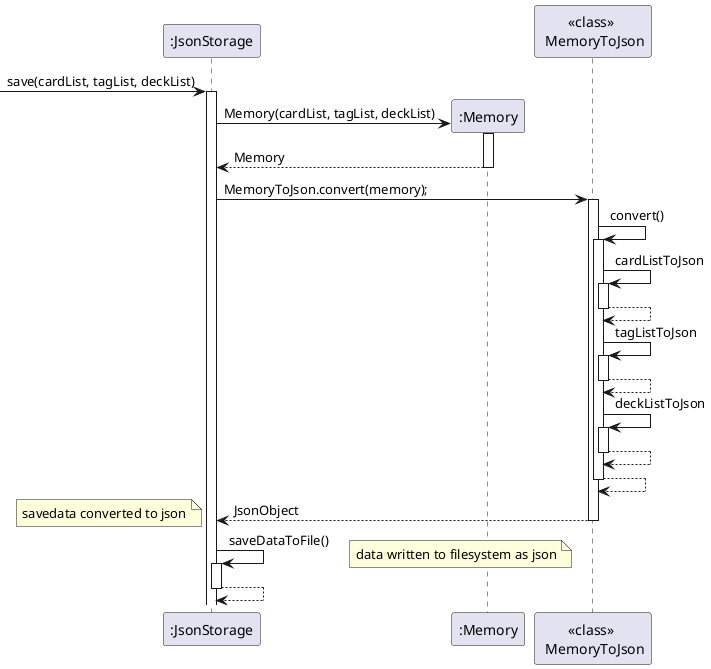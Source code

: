 @startuml

participant ":JsonStorage" as JsonStorage


participant ":Memory" as memory
participant "<<class>> \n MemoryToJson" as mtj






-> JsonStorage  : save(cardList, tagList, deckList)
activate JsonStorage


create memory
JsonStorage -> memory : Memory(cardList, tagList, deckList)
activate memory
memory --> JsonStorage : Memory
deactivate memory

JsonStorage-> "mtj" :MemoryToJson.convert(memory);
activate "mtj"



"mtj" -> "mtj" ++ : convert()

"mtj" -> "mtj" ++: cardListToJson

return
"mtj" -> "mtj" ++: tagListToJson
return
"mtj" -> "mtj" ++: deckListToJson
return
return


"mtj" --> JsonStorage : JsonObject
note left : savedata converted to json

deactivate "mtj"



JsonStorage -> JsonStorage ++: saveDataToFile()
note right : data written to filesystem as json
return


@enduml
